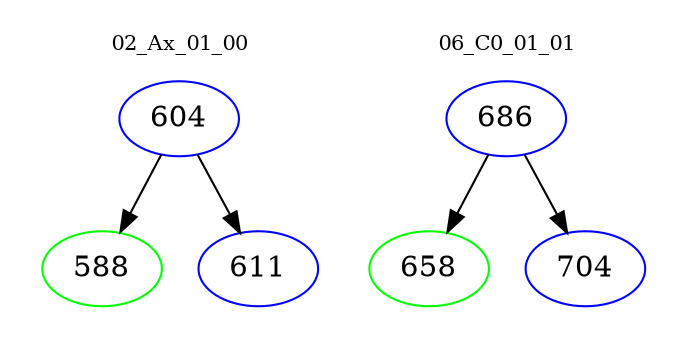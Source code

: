 digraph{
subgraph cluster_0 {
color = white
label = "02_Ax_01_00";
fontsize=10;
T0_604 [label="604", color="blue"]
T0_604 -> T0_588 [color="black"]
T0_588 [label="588", color="green"]
T0_604 -> T0_611 [color="black"]
T0_611 [label="611", color="blue"]
}
subgraph cluster_1 {
color = white
label = "06_C0_01_01";
fontsize=10;
T1_686 [label="686", color="blue"]
T1_686 -> T1_658 [color="black"]
T1_658 [label="658", color="green"]
T1_686 -> T1_704 [color="black"]
T1_704 [label="704", color="blue"]
}
}

